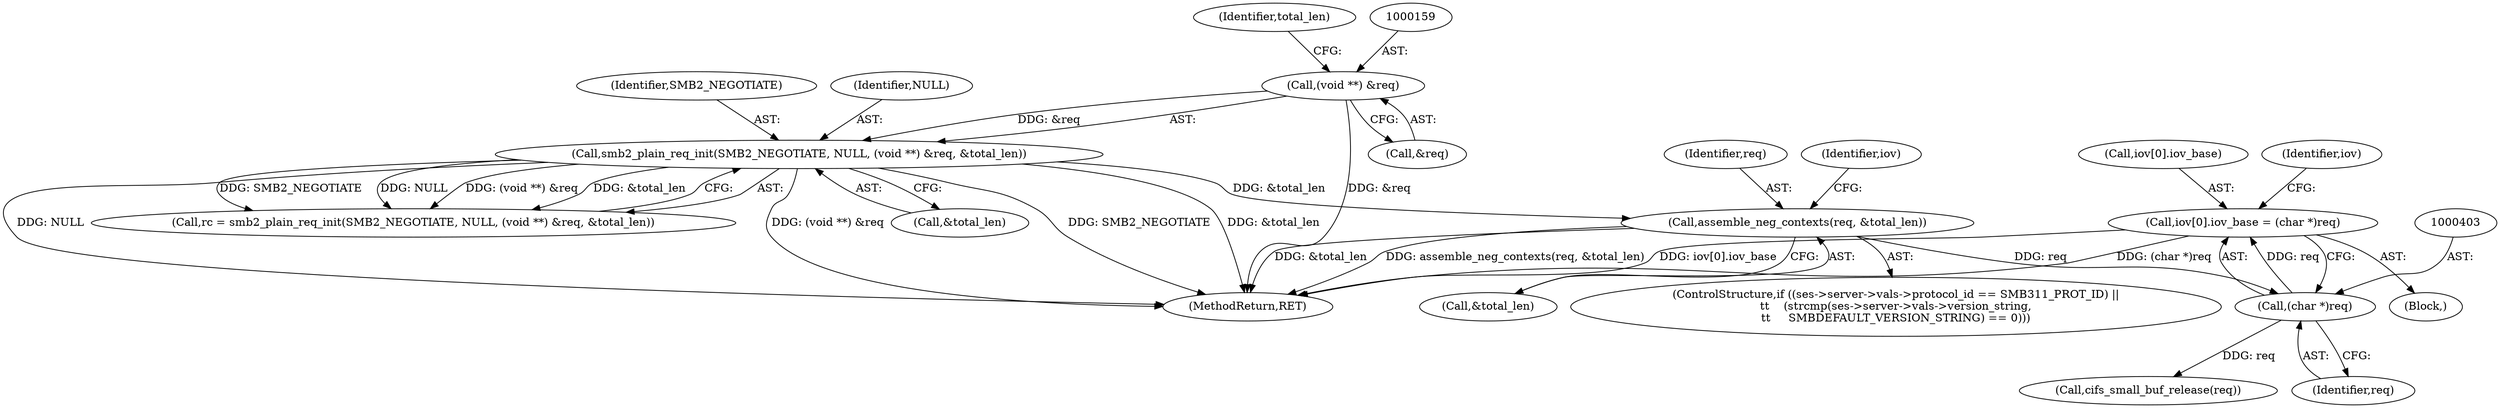 digraph "0_linux_b57a55e2200ede754e4dc9cce4ba9402544b9365@array" {
"1000396" [label="(Call,iov[0].iov_base = (char *)req)"];
"1000402" [label="(Call,(char *)req)"];
"1000392" [label="(Call,assemble_neg_contexts(req, &total_len))"];
"1000155" [label="(Call,smb2_plain_req_init(SMB2_NEGOTIATE, NULL, (void **) &req, &total_len))"];
"1000158" [label="(Call,(void **) &req)"];
"1000831" [label="(MethodReturn,RET)"];
"1000155" [label="(Call,smb2_plain_req_init(SMB2_NEGOTIATE, NULL, (void **) &req, &total_len))"];
"1000440" [label="(Call,cifs_small_buf_release(req))"];
"1000153" [label="(Call,rc = smb2_plain_req_init(SMB2_NEGOTIATE, NULL, (void **) &req, &total_len))"];
"1000393" [label="(Identifier,req)"];
"1000156" [label="(Identifier,SMB2_NEGOTIATE)"];
"1000163" [label="(Identifier,total_len)"];
"1000162" [label="(Call,&total_len)"];
"1000160" [label="(Call,&req)"];
"1000404" [label="(Identifier,req)"];
"1000397" [label="(Call,iov[0].iov_base)"];
"1000408" [label="(Identifier,iov)"];
"1000399" [label="(Identifier,iov)"];
"1000392" [label="(Call,assemble_neg_contexts(req, &total_len))"];
"1000402" [label="(Call,(char *)req)"];
"1000158" [label="(Call,(void **) &req)"];
"1000114" [label="(Block,)"];
"1000394" [label="(Call,&total_len)"];
"1000157" [label="(Identifier,NULL)"];
"1000396" [label="(Call,iov[0].iov_base = (char *)req)"];
"1000370" [label="(ControlStructure,if ((ses->server->vals->protocol_id == SMB311_PROT_ID) ||\n\t\t    (strcmp(ses->server->vals->version_string,\n\t\t     SMBDEFAULT_VERSION_STRING) == 0)))"];
"1000396" -> "1000114"  [label="AST: "];
"1000396" -> "1000402"  [label="CFG: "];
"1000397" -> "1000396"  [label="AST: "];
"1000402" -> "1000396"  [label="AST: "];
"1000408" -> "1000396"  [label="CFG: "];
"1000396" -> "1000831"  [label="DDG: iov[0].iov_base"];
"1000396" -> "1000831"  [label="DDG: (char *)req"];
"1000402" -> "1000396"  [label="DDG: req"];
"1000402" -> "1000404"  [label="CFG: "];
"1000403" -> "1000402"  [label="AST: "];
"1000404" -> "1000402"  [label="AST: "];
"1000392" -> "1000402"  [label="DDG: req"];
"1000402" -> "1000440"  [label="DDG: req"];
"1000392" -> "1000370"  [label="AST: "];
"1000392" -> "1000394"  [label="CFG: "];
"1000393" -> "1000392"  [label="AST: "];
"1000394" -> "1000392"  [label="AST: "];
"1000399" -> "1000392"  [label="CFG: "];
"1000392" -> "1000831"  [label="DDG: &total_len"];
"1000392" -> "1000831"  [label="DDG: assemble_neg_contexts(req, &total_len)"];
"1000155" -> "1000392"  [label="DDG: &total_len"];
"1000155" -> "1000153"  [label="AST: "];
"1000155" -> "1000162"  [label="CFG: "];
"1000156" -> "1000155"  [label="AST: "];
"1000157" -> "1000155"  [label="AST: "];
"1000158" -> "1000155"  [label="AST: "];
"1000162" -> "1000155"  [label="AST: "];
"1000153" -> "1000155"  [label="CFG: "];
"1000155" -> "1000831"  [label="DDG: NULL"];
"1000155" -> "1000831"  [label="DDG: (void **) &req"];
"1000155" -> "1000831"  [label="DDG: SMB2_NEGOTIATE"];
"1000155" -> "1000831"  [label="DDG: &total_len"];
"1000155" -> "1000153"  [label="DDG: SMB2_NEGOTIATE"];
"1000155" -> "1000153"  [label="DDG: NULL"];
"1000155" -> "1000153"  [label="DDG: (void **) &req"];
"1000155" -> "1000153"  [label="DDG: &total_len"];
"1000158" -> "1000155"  [label="DDG: &req"];
"1000158" -> "1000160"  [label="CFG: "];
"1000159" -> "1000158"  [label="AST: "];
"1000160" -> "1000158"  [label="AST: "];
"1000163" -> "1000158"  [label="CFG: "];
"1000158" -> "1000831"  [label="DDG: &req"];
}
